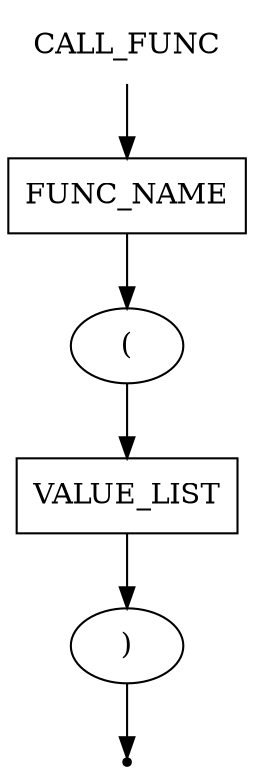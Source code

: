 digraph CALL_FUNC {
    start [label=CALL_FUNC shape=plaintext]
    func_name [label=FUNC_NAME shape=box]
    br_open [label="(" shape=oval]
    value_list [label=VALUE_LIST shape=box]
    br_close [label=")" shape=oval]
    end [label="" shape=point]

    start -> func_name
    func_name -> br_open
    br_open -> value_list
    value_list -> br_close
    br_close -> end
}